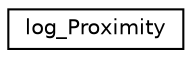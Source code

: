 digraph "Graphical Class Hierarchy"
{
 // INTERACTIVE_SVG=YES
  edge [fontname="Helvetica",fontsize="10",labelfontname="Helvetica",labelfontsize="10"];
  node [fontname="Helvetica",fontsize="10",shape=record];
  rankdir="LR";
  Node1 [label="log_Proximity",height=0.2,width=0.4,color="black", fillcolor="white", style="filled",URL="$structlog__Proximity.html"];
}
